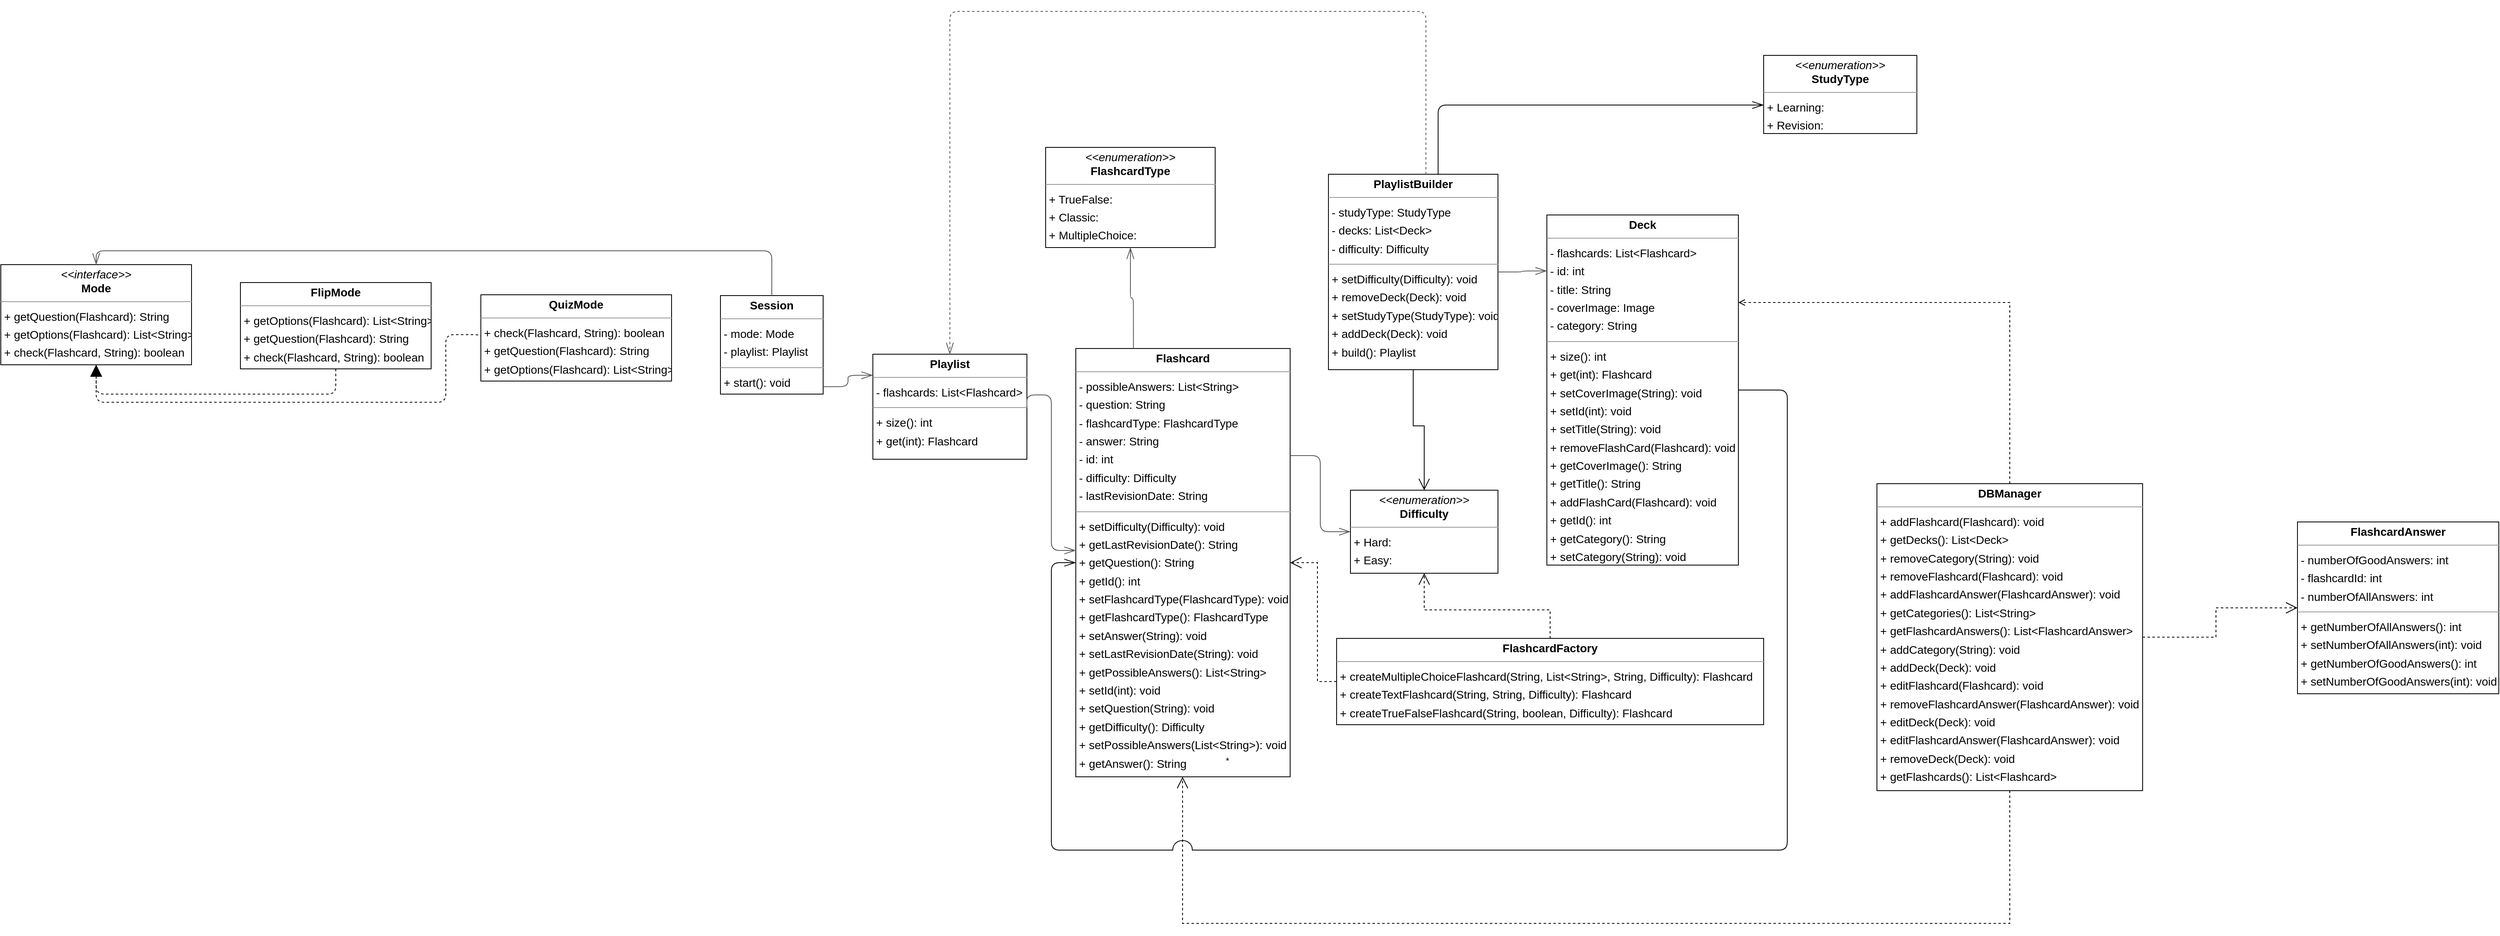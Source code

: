 <mxfile version="21.1.8" type="device">
  <diagram id="_aku2J9CaDRdqY9cNowp" name="Strona-1">
    <mxGraphModel dx="2520" dy="1751" grid="1" gridSize="10" guides="1" tooltips="1" connect="1" arrows="1" fold="1" page="0" pageScale="1" pageWidth="827" pageHeight="1169" background="none" math="0" shadow="0">
      <root>
        <mxCell id="0" />
        <mxCell id="1" parent="0" />
        <mxCell id="oD8n439q8cryQLi9cJ61-5" style="edgeStyle=orthogonalEdgeStyle;rounded=0;orthogonalLoop=1;jettySize=auto;html=1;exitX=1;exitY=0.5;exitDx=0;exitDy=0;endArrow=open;endFill=0;endSize=12;dashed=1;" edge="1" parent="1" source="node12" target="node2">
          <mxGeometry relative="1" as="geometry" />
        </mxCell>
        <mxCell id="oD8n439q8cryQLi9cJ61-7" style="edgeStyle=orthogonalEdgeStyle;rounded=0;orthogonalLoop=1;jettySize=auto;html=1;exitX=0.5;exitY=0;exitDx=0;exitDy=0;entryX=1;entryY=0.25;entryDx=0;entryDy=0;endArrow=open;endFill=0;dashed=1;" edge="1" parent="1" source="node12" target="node11">
          <mxGeometry relative="1" as="geometry" />
        </mxCell>
        <mxCell id="oD8n439q8cryQLi9cJ61-8" style="edgeStyle=orthogonalEdgeStyle;rounded=0;orthogonalLoop=1;jettySize=auto;html=1;exitX=0.5;exitY=1;exitDx=0;exitDy=0;endSize=12;dashed=1;endArrow=open;endFill=0;jumpStyle=arc;jumpSize=6;" edge="1" parent="1" source="node12" target="node6">
          <mxGeometry relative="1" as="geometry">
            <Array as="points">
              <mxPoint x="2283" y="910" />
              <mxPoint x="1268" y="910" />
            </Array>
          </mxGeometry>
        </mxCell>
        <mxCell id="node12" value="&lt;p style=&quot;margin:0px;margin-top:4px;text-align:center;&quot;&gt;&lt;b&gt;DBManager&lt;/b&gt;&lt;/p&gt;&lt;hr size=&quot;1&quot;/&gt;&lt;p style=&quot;margin:0 0 0 4px;line-height:1.6;&quot;&gt;+ addFlashcard(Flashcard): void&lt;br/&gt;+ getDecks(): List&amp;lt;Deck&amp;gt;&lt;br/&gt;+ removeCategory(String): void&lt;br/&gt;+ removeFlashcard(Flashcard): void&lt;br/&gt;+ addFlashcardAnswer(FlashcardAnswer): void&lt;br/&gt;+ getCategories(): List&amp;lt;String&amp;gt;&lt;br/&gt;+ getFlashcardAnswers(): List&amp;lt;FlashcardAnswer&amp;gt;&lt;br/&gt;+ addCategory(String): void&lt;br/&gt;+ addDeck(Deck): void&lt;br/&gt;+ editFlashcard(Flashcard): void&lt;br/&gt;+ removeFlashcardAnswer(FlashcardAnswer): void&lt;br/&gt;+ editDeck(Deck): void&lt;br/&gt;+ editFlashcardAnswer(FlashcardAnswer): void&lt;br/&gt;+ removeDeck(Deck): void&lt;br/&gt;+ getFlashcards(): List&amp;lt;Flashcard&amp;gt;&lt;/p&gt;" style="verticalAlign=top;align=left;overflow=fill;fontSize=14;fontFamily=Helvetica;html=1;rounded=0;shadow=0;comic=0;labelBackgroundColor=none;strokeWidth=1;" parent="1" vertex="1">
          <mxGeometry x="2120" y="370" width="326" height="377" as="geometry" />
        </mxCell>
        <mxCell id="node11" value="&lt;p style=&quot;margin:0px;margin-top:4px;text-align:center;&quot;&gt;&lt;b&gt;Deck&lt;/b&gt;&lt;/p&gt;&lt;hr size=&quot;1&quot;&gt;&lt;p style=&quot;margin:0 0 0 4px;line-height:1.6;&quot;&gt;- flashcards: List&amp;lt;Flashcard&amp;gt;&lt;br&gt;- id: int&lt;br&gt;- title: String&lt;br&gt;- coverImage: Image&lt;/p&gt;&lt;p style=&quot;margin:0 0 0 4px;line-height:1.6;&quot;&gt;- category: String&lt;/p&gt;&lt;hr size=&quot;1&quot;&gt;&lt;p style=&quot;margin:0 0 0 4px;line-height:1.6;&quot;&gt;+ size(): int&lt;br&gt;+ get(int): Flashcard&lt;br&gt;+ setCoverImage(String): void&lt;br&gt;+ setId(int): void&lt;br&gt;+ setTitle(String): void&lt;br&gt;+ removeFlashCard(Flashcard): void&lt;br&gt;+ getCoverImage(): String&lt;br&gt;+ getTitle(): String&lt;br&gt;+ addFlashCard(Flashcard): void&lt;br&gt;+ getId(): int&lt;/p&gt;&lt;p style=&quot;margin:0 0 0 4px;line-height:1.6;&quot;&gt;+ getCategory(): String&lt;/p&gt;&lt;p style=&quot;margin:0 0 0 4px;line-height:1.6;&quot;&gt;+ setCategory(String): void&lt;/p&gt;" style="verticalAlign=top;align=left;overflow=fill;fontSize=14;fontFamily=Helvetica;html=1;rounded=0;shadow=0;comic=0;labelBackgroundColor=none;strokeWidth=1;" parent="1" vertex="1">
          <mxGeometry x="1715" y="40" width="235" height="430" as="geometry" />
        </mxCell>
        <mxCell id="node3" value="&lt;p style=&quot;margin:0px;margin-top:4px;text-align:center;&quot;&gt;&lt;i&gt;&amp;lt;&amp;lt;enumeration&amp;gt;&amp;gt;&lt;/i&gt;&lt;br/&gt;&lt;b&gt;Difficulty&lt;/b&gt;&lt;/p&gt;&lt;hr size=&quot;1&quot;/&gt;&lt;p style=&quot;margin:0 0 0 4px;line-height:1.6;&quot;&gt;+ Hard: &lt;br/&gt;+ Easy: &lt;/p&gt;&lt;hr size=&quot;1&quot;/&gt;&lt;p style=&quot;margin:0 0 0 4px;line-height:1.6;&quot;&gt;+ values(): Difficulty[]&lt;br/&gt;+ valueOf(String): Difficulty&lt;/p&gt;" style="verticalAlign=top;align=left;overflow=fill;fontSize=14;fontFamily=Helvetica;html=1;rounded=0;shadow=0;comic=0;labelBackgroundColor=none;strokeWidth=1;" parent="1" vertex="1">
          <mxGeometry x="1474" y="378" width="181" height="102" as="geometry" />
        </mxCell>
        <mxCell id="node6" value="&lt;p style=&quot;margin:0px;margin-top:4px;text-align:center;&quot;&gt;&lt;b&gt;Flashcard&lt;/b&gt;&lt;/p&gt;&lt;hr size=&quot;1&quot;/&gt;&lt;p style=&quot;margin:0 0 0 4px;line-height:1.6;&quot;&gt;- possibleAnswers: List&amp;lt;String&amp;gt;&lt;br/&gt;- question: String&lt;br/&gt;- flashcardType: FlashcardType&lt;br/&gt;- answer: String&lt;br/&gt;- id: int&lt;br/&gt;- difficulty: Difficulty&lt;br/&gt;- lastRevisionDate: String&lt;/p&gt;&lt;hr size=&quot;1&quot;/&gt;&lt;p style=&quot;margin:0 0 0 4px;line-height:1.6;&quot;&gt;+ setDifficulty(Difficulty): void&lt;br/&gt;+ getLastRevisionDate(): String&lt;br/&gt;+ getQuestion(): String&lt;br/&gt;+ getId(): int&lt;br/&gt;+ setFlashcardType(FlashcardType): void&lt;br/&gt;+ getFlashcardType(): FlashcardType&lt;br/&gt;+ setAnswer(String): void&lt;br/&gt;+ setLastRevisionDate(String): void&lt;br/&gt;+ getPossibleAnswers(): List&amp;lt;String&amp;gt;&lt;br/&gt;+ setId(int): void&lt;br/&gt;+ setQuestion(String): void&lt;br/&gt;+ getDifficulty(): Difficulty&lt;br/&gt;+ setPossibleAnswers(List&amp;lt;String&amp;gt;): void&lt;br/&gt;+ getAnswer(): String&lt;/p&gt;" style="verticalAlign=top;align=left;overflow=fill;fontSize=14;fontFamily=Helvetica;html=1;rounded=0;shadow=0;comic=0;labelBackgroundColor=none;strokeWidth=1;" parent="1" vertex="1">
          <mxGeometry x="1137" y="204" width="263" height="526" as="geometry" />
        </mxCell>
        <mxCell id="node2" value="&lt;p style=&quot;margin:0px;margin-top:4px;text-align:center;&quot;&gt;&lt;b&gt;FlashcardAnswer&lt;/b&gt;&lt;/p&gt;&lt;hr size=&quot;1&quot;/&gt;&lt;p style=&quot;margin:0 0 0 4px;line-height:1.6;&quot;&gt;- numberOfGoodAnswers: int&lt;br/&gt;- flashcardId: int&lt;br/&gt;- numberOfAllAnswers: int&lt;/p&gt;&lt;hr size=&quot;1&quot;/&gt;&lt;p style=&quot;margin:0 0 0 4px;line-height:1.6;&quot;&gt;+ getNumberOfAllAnswers(): int&lt;br/&gt;+ setNumberOfAllAnswers(int): void&lt;br/&gt;+ getNumberOfGoodAnswers(): int&lt;br/&gt;+ setNumberOfGoodAnswers(int): void&lt;/p&gt;" style="verticalAlign=top;align=left;overflow=fill;fontSize=14;fontFamily=Helvetica;html=1;rounded=0;shadow=0;comic=0;labelBackgroundColor=none;strokeWidth=1;" parent="1" vertex="1">
          <mxGeometry x="2636" y="417" width="247" height="211" as="geometry" />
        </mxCell>
        <mxCell id="oD8n439q8cryQLi9cJ61-2" style="edgeStyle=orthogonalEdgeStyle;rounded=0;orthogonalLoop=1;jettySize=auto;html=1;exitX=0.5;exitY=0;exitDx=0;exitDy=0;endSize=12;endArrow=open;endFill=0;dashed=1;" edge="1" parent="1" source="node1" target="node3">
          <mxGeometry relative="1" as="geometry" />
        </mxCell>
        <mxCell id="oD8n439q8cryQLi9cJ61-3" style="edgeStyle=orthogonalEdgeStyle;rounded=0;orthogonalLoop=1;jettySize=auto;html=1;exitX=0;exitY=0.5;exitDx=0;exitDy=0;endSize=12;endArrow=open;endFill=0;dashed=1;" edge="1" parent="1" source="node1" target="node6">
          <mxGeometry relative="1" as="geometry" />
        </mxCell>
        <mxCell id="node1" value="&lt;p style=&quot;margin:0px;margin-top:4px;text-align:center;&quot;&gt;&lt;b&gt;FlashcardFactory&lt;/b&gt;&lt;/p&gt;&lt;hr size=&quot;1&quot;/&gt;&lt;p style=&quot;margin:0 0 0 4px;line-height:1.6;&quot;&gt;+ createMultipleChoiceFlashcard(String, List&amp;lt;String&amp;gt;, String, Difficulty): Flashcard&lt;br/&gt;+ createTextFlashcard(String, String, Difficulty): Flashcard&lt;br/&gt;+ createTrueFalseFlashcard(String, boolean, Difficulty): Flashcard&lt;/p&gt;" style="verticalAlign=top;align=left;overflow=fill;fontSize=14;fontFamily=Helvetica;html=1;rounded=0;shadow=0;comic=0;labelBackgroundColor=none;strokeWidth=1;" parent="1" vertex="1">
          <mxGeometry x="1457" y="560" width="524" height="106" as="geometry" />
        </mxCell>
        <mxCell id="node9" value="&lt;p style=&quot;margin:0px;margin-top:4px;text-align:center;&quot;&gt;&lt;i&gt;&amp;lt;&amp;lt;enumeration&amp;gt;&amp;gt;&lt;/i&gt;&lt;br/&gt;&lt;b&gt;FlashcardType&lt;/b&gt;&lt;/p&gt;&lt;hr size=&quot;1&quot;/&gt;&lt;p style=&quot;margin:0 0 0 4px;line-height:1.6;&quot;&gt;+ TrueFalse: &lt;br/&gt;+ Classic: &lt;br/&gt;+ MultipleChoice: &lt;/p&gt;&lt;hr size=&quot;1&quot;/&gt;&lt;p style=&quot;margin:0 0 0 4px;line-height:1.6;&quot;&gt;+ values(): FlashcardType[]&lt;br/&gt;+ valueOf(String): FlashcardType&lt;/p&gt;" style="verticalAlign=top;align=left;overflow=fill;fontSize=14;fontFamily=Helvetica;html=1;rounded=0;shadow=0;comic=0;labelBackgroundColor=none;strokeWidth=1;" parent="1" vertex="1">
          <mxGeometry x="1100" y="-43" width="208" height="123" as="geometry" />
        </mxCell>
        <mxCell id="node0" value="&lt;p style=&quot;margin:0px;margin-top:4px;text-align:center;&quot;&gt;&lt;b&gt;FlipMode&lt;/b&gt;&lt;/p&gt;&lt;hr size=&quot;1&quot;/&gt;&lt;p style=&quot;margin:0 0 0 4px;line-height:1.6;&quot;&gt;+ getOptions(Flashcard): List&amp;lt;String&amp;gt;&lt;br/&gt;+ getQuestion(Flashcard): String&lt;br/&gt;+ check(Flashcard, String): boolean&lt;/p&gt;" style="verticalAlign=top;align=left;overflow=fill;fontSize=14;fontFamily=Helvetica;html=1;rounded=0;shadow=0;comic=0;labelBackgroundColor=none;strokeWidth=1;" parent="1" vertex="1">
          <mxGeometry x="112" y="123" width="234" height="106" as="geometry" />
        </mxCell>
        <mxCell id="node4" value="&lt;p style=&quot;margin:0px;margin-top:4px;text-align:center;&quot;&gt;&lt;i&gt;&amp;lt;&amp;lt;interface&amp;gt;&amp;gt;&lt;/i&gt;&lt;br/&gt;&lt;b&gt;Mode&lt;/b&gt;&lt;/p&gt;&lt;hr size=&quot;1&quot;/&gt;&lt;p style=&quot;margin:0 0 0 4px;line-height:1.6;&quot;&gt;+ getQuestion(Flashcard): String&lt;br/&gt;+ getOptions(Flashcard): List&amp;lt;String&amp;gt;&lt;br/&gt;+ check(Flashcard, String): boolean&lt;/p&gt;" style="verticalAlign=top;align=left;overflow=fill;fontSize=14;fontFamily=Helvetica;html=1;rounded=0;shadow=0;comic=0;labelBackgroundColor=none;strokeWidth=1;" parent="1" vertex="1">
          <mxGeometry x="-182" y="101" width="234" height="123" as="geometry" />
        </mxCell>
        <mxCell id="node5" value="&lt;p style=&quot;margin:0px;margin-top:4px;text-align:center;&quot;&gt;&lt;b&gt;Playlist&lt;/b&gt;&lt;/p&gt;&lt;hr size=&quot;1&quot;/&gt;&lt;p style=&quot;margin:0 0 0 4px;line-height:1.6;&quot;&gt;- flashcards: List&amp;lt;Flashcard&amp;gt;&lt;/p&gt;&lt;hr size=&quot;1&quot;/&gt;&lt;p style=&quot;margin:0 0 0 4px;line-height:1.6;&quot;&gt;+ size(): int&lt;br/&gt;+ get(int): Flashcard&lt;/p&gt;" style="verticalAlign=top;align=left;overflow=fill;fontSize=14;fontFamily=Helvetica;html=1;rounded=0;shadow=0;comic=0;labelBackgroundColor=none;strokeWidth=1;" parent="1" vertex="1">
          <mxGeometry x="888" y="211" width="189" height="129" as="geometry" />
        </mxCell>
        <mxCell id="oD8n439q8cryQLi9cJ61-1" style="edgeStyle=orthogonalEdgeStyle;rounded=0;orthogonalLoop=1;jettySize=auto;html=1;exitX=0.5;exitY=1;exitDx=0;exitDy=0;strokeColor=#000000;endArrow=open;endFill=0;endSize=12;" edge="1" parent="1" source="node13" target="node3">
          <mxGeometry relative="1" as="geometry" />
        </mxCell>
        <mxCell id="node13" value="&lt;p style=&quot;margin:0px;margin-top:4px;text-align:center;&quot;&gt;&lt;b&gt;PlaylistBuilder&lt;/b&gt;&lt;/p&gt;&lt;hr size=&quot;1&quot;/&gt;&lt;p style=&quot;margin:0 0 0 4px;line-height:1.6;&quot;&gt;- studyType: StudyType&lt;br/&gt;- decks: List&amp;lt;Deck&amp;gt;&lt;br/&gt;- difficulty: Difficulty&lt;/p&gt;&lt;hr size=&quot;1&quot;/&gt;&lt;p style=&quot;margin:0 0 0 4px;line-height:1.6;&quot;&gt;+ setDifficulty(Difficulty): void&lt;br/&gt;+ removeDeck(Deck): void&lt;br/&gt;+ setStudyType(StudyType): void&lt;br/&gt;+ addDeck(Deck): void&lt;br/&gt;+ build(): Playlist&lt;/p&gt;" style="verticalAlign=top;align=left;overflow=fill;fontSize=14;fontFamily=Helvetica;html=1;rounded=0;shadow=0;comic=0;labelBackgroundColor=none;strokeWidth=1;" parent="1" vertex="1">
          <mxGeometry x="1447" y="-10" width="208" height="240" as="geometry" />
        </mxCell>
        <mxCell id="node8" value="&lt;p style=&quot;margin:0px;margin-top:4px;text-align:center;&quot;&gt;&lt;b&gt;QuizMode&lt;/b&gt;&lt;/p&gt;&lt;hr size=&quot;1&quot;/&gt;&lt;p style=&quot;margin:0 0 0 4px;line-height:1.6;&quot;&gt;+ check(Flashcard, String): boolean&lt;br/&gt;+ getQuestion(Flashcard): String&lt;br/&gt;+ getOptions(Flashcard): List&amp;lt;String&amp;gt;&lt;/p&gt;" style="verticalAlign=top;align=left;overflow=fill;fontSize=14;fontFamily=Helvetica;html=1;rounded=0;shadow=0;comic=0;labelBackgroundColor=none;strokeWidth=1;" parent="1" vertex="1">
          <mxGeometry x="407" y="138" width="234" height="106" as="geometry" />
        </mxCell>
        <mxCell id="node10" value="&lt;p style=&quot;margin:0px;margin-top:4px;text-align:center;&quot;&gt;&lt;b&gt;Session&lt;/b&gt;&lt;/p&gt;&lt;hr size=&quot;1&quot;/&gt;&lt;p style=&quot;margin:0 0 0 4px;line-height:1.6;&quot;&gt;- mode: Mode&lt;br/&gt;- playlist: Playlist&lt;/p&gt;&lt;hr size=&quot;1&quot;/&gt;&lt;p style=&quot;margin:0 0 0 4px;line-height:1.6;&quot;&gt;+ start(): void&lt;/p&gt;" style="verticalAlign=top;align=left;overflow=fill;fontSize=14;fontFamily=Helvetica;html=1;rounded=0;shadow=0;comic=0;labelBackgroundColor=none;strokeWidth=1;" parent="1" vertex="1">
          <mxGeometry x="701" y="139" width="126" height="121" as="geometry" />
        </mxCell>
        <mxCell id="node7" value="&lt;p style=&quot;margin:0px;margin-top:4px;text-align:center;&quot;&gt;&lt;i&gt;&amp;lt;&amp;lt;enumeration&amp;gt;&amp;gt;&lt;/i&gt;&lt;br/&gt;&lt;b&gt;StudyType&lt;/b&gt;&lt;/p&gt;&lt;hr size=&quot;1&quot;/&gt;&lt;p style=&quot;margin:0 0 0 4px;line-height:1.6;&quot;&gt;+ Learning: &lt;br/&gt;+ Revision: &lt;/p&gt;&lt;hr size=&quot;1&quot;/&gt;&lt;p style=&quot;margin:0 0 0 4px;line-height:1.6;&quot;&gt;+ values(): StudyType[]&lt;br/&gt;+ valueOf(String): StudyType&lt;/p&gt;" style="verticalAlign=top;align=left;overflow=fill;fontSize=14;fontFamily=Helvetica;html=1;rounded=0;shadow=0;comic=0;labelBackgroundColor=none;strokeWidth=1;" parent="1" vertex="1">
          <mxGeometry x="1981" y="-156" width="188" height="96" as="geometry" />
        </mxCell>
        <mxCell id="edge5" value="" style="html=1;rounded=1;edgeStyle=orthogonalEdgeStyle;dashed=0;startArrow=diamondThinstartSize=12;endArrow=openThin;endSize=12;strokeColor=#000000;exitX=1;exitY=0.5;exitDx=0;exitDy=0;entryX=0.000;entryY=0.500;entryDx=0;entryDy=0;jumpStyle=arc;jumpSize=24;" parent="1" source="node11" target="node6" edge="1">
          <mxGeometry width="50" height="50" relative="1" as="geometry">
            <Array as="points">
              <mxPoint x="2010" y="255" />
              <mxPoint x="2010" y="820" />
              <mxPoint x="1107" y="820" />
              <mxPoint x="1107" y="467" />
            </Array>
          </mxGeometry>
        </mxCell>
        <mxCell id="label34" value="*" style="edgeLabel;resizable=0;html=1;align=left;verticalAlign=top;strokeColor=default;" parent="edge5" vertex="1" connectable="0">
          <mxGeometry x="1319" y="697" as="geometry" />
        </mxCell>
        <mxCell id="edge2" value="" style="html=1;rounded=1;edgeStyle=orthogonalEdgeStyle;dashed=0;startArrow=diamondThinstartSize=12;endArrow=openThin;endSize=12;strokeColor=#595959;exitX=1;exitY=0.25;exitDx=0;exitDy=0;" parent="1" source="node6" target="node3" edge="1">
          <mxGeometry width="50" height="50" relative="1" as="geometry" />
        </mxCell>
        <mxCell id="edge9" value="" style="html=1;rounded=1;edgeStyle=orthogonalEdgeStyle;dashed=0;startArrow=diamondThinstartSize=12;endArrow=openThin;endSize=12;strokeColor=#595959;exitX=0.269;exitY=0.000;exitDx=0;exitDy=0;entryX=0.500;entryY=1.000;entryDx=0;entryDy=0;" parent="1" source="node6" target="node9" edge="1">
          <mxGeometry width="50" height="50" relative="1" as="geometry">
            <Array as="points" />
          </mxGeometry>
        </mxCell>
        <mxCell id="edge1" value="" style="html=1;rounded=1;edgeStyle=orthogonalEdgeStyle;dashed=1;startArrow=none;endArrow=block;endSize=12;strokeColor=#000000;exitX=0.500;exitY=1.000;exitDx=0;exitDy=0;entryX=0.500;entryY=1.000;entryDx=0;entryDy=0;" parent="1" source="node0" target="node4" edge="1">
          <mxGeometry width="50" height="50" relative="1" as="geometry">
            <Array as="points">
              <mxPoint x="229" y="260" />
              <mxPoint x="-65" y="260" />
            </Array>
          </mxGeometry>
        </mxCell>
        <mxCell id="edge8" value="" style="html=1;rounded=1;edgeStyle=orthogonalEdgeStyle;dashed=0;startArrow=diamondThinstartSize=12;endArrow=openThin;endSize=12;strokeColor=#595959;exitX=1.000;exitY=0.500;exitDx=0;exitDy=0;" parent="1" source="node5" target="node6" edge="1">
          <mxGeometry width="50" height="50" relative="1" as="geometry">
            <Array as="points">
              <mxPoint x="1077" y="261" />
              <mxPoint x="1107" y="261" />
              <mxPoint x="1107" y="452" />
            </Array>
          </mxGeometry>
        </mxCell>
        <mxCell id="edge6" value="" style="html=1;rounded=1;edgeStyle=orthogonalEdgeStyle;dashed=0;startArrow=diamondThinstartSize=12;endArrow=openThin;endSize=12;strokeColor=#595959;exitX=1.000;exitY=0.500;exitDx=0;exitDy=0;entryX=0.000;entryY=0.160;entryDx=0;entryDy=0;" parent="1" source="node13" target="node11" edge="1">
          <mxGeometry width="50" height="50" relative="1" as="geometry">
            <Array as="points" />
          </mxGeometry>
        </mxCell>
        <mxCell id="edge10" value="" style="html=1;rounded=1;edgeStyle=orthogonalEdgeStyle;dashed=1;startArrow=none;endArrow=openThin;endSize=12;strokeColor=#595959;exitX=0.575;exitY=0.000;exitDx=0;exitDy=0;entryX=0.500;entryY=0.000;entryDx=0;entryDy=0;" parent="1" source="node13" target="node5" edge="1">
          <mxGeometry width="50" height="50" relative="1" as="geometry">
            <Array as="points">
              <mxPoint x="1567" y="-210" />
              <mxPoint x="982" y="-210" />
            </Array>
          </mxGeometry>
        </mxCell>
        <mxCell id="edge11" value="" style="html=1;rounded=1;edgeStyle=orthogonalEdgeStyle;dashed=0;startArrow=diamondThinstartSize=12;endArrow=openThin;endSize=12;strokeColor=#000000;exitX=0.647;exitY=0.000;exitDx=0;exitDy=0;" parent="1" source="node13" target="node7" edge="1">
          <mxGeometry width="50" height="50" relative="1" as="geometry">
            <Array as="points">
              <mxPoint x="1582" y="-95" />
            </Array>
          </mxGeometry>
        </mxCell>
        <mxCell id="edge0" value="" style="html=1;rounded=1;edgeStyle=orthogonalEdgeStyle;dashed=1;startArrow=none;endArrow=block;endSize=12;strokeColor=#000000;exitX=0.000;exitY=0.500;exitDx=0;exitDy=0;entryX=0.500;entryY=1.000;entryDx=0;entryDy=0;" parent="1" source="node8" target="node4" edge="1">
          <mxGeometry width="50" height="50" relative="1" as="geometry">
            <Array as="points">
              <mxPoint x="407" y="187" />
              <mxPoint x="364" y="187" />
              <mxPoint x="364" y="270" />
              <mxPoint x="-65" y="270" />
            </Array>
          </mxGeometry>
        </mxCell>
        <mxCell id="edge3" value="" style="html=1;rounded=1;edgeStyle=orthogonalEdgeStyle;dashed=0;startArrow=diamondThinstartSize=12;endArrow=openThin;endSize=12;strokeColor=#595959;exitX=0.500;exitY=0.000;exitDx=0;exitDy=0;entryX=0.500;entryY=0.000;entryDx=0;entryDy=0;" parent="1" source="node10" target="node4" edge="1">
          <mxGeometry width="50" height="50" relative="1" as="geometry">
            <Array as="points">
              <mxPoint x="764" y="84" />
              <mxPoint x="-65" y="84" />
            </Array>
          </mxGeometry>
        </mxCell>
        <mxCell id="edge7" value="" style="html=1;rounded=1;edgeStyle=orthogonalEdgeStyle;dashed=0;startArrow=diamondThinstartSize=12;endArrow=openThin;endSize=12;strokeColor=#595959;exitX=1.000;exitY=0.925;exitDx=0;exitDy=0;entryX=0.000;entryY=0.201;entryDx=0;entryDy=0;" parent="1" source="node10" target="node5" edge="1">
          <mxGeometry width="50" height="50" relative="1" as="geometry">
            <Array as="points" />
          </mxGeometry>
        </mxCell>
      </root>
    </mxGraphModel>
  </diagram>
</mxfile>
